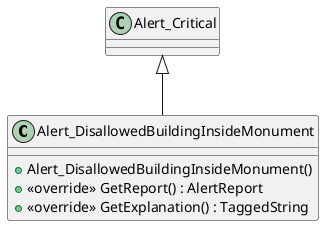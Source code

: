 @startuml
class Alert_DisallowedBuildingInsideMonument {
    + Alert_DisallowedBuildingInsideMonument()
    + <<override>> GetReport() : AlertReport
    + <<override>> GetExplanation() : TaggedString
}
Alert_Critical <|-- Alert_DisallowedBuildingInsideMonument
@enduml
